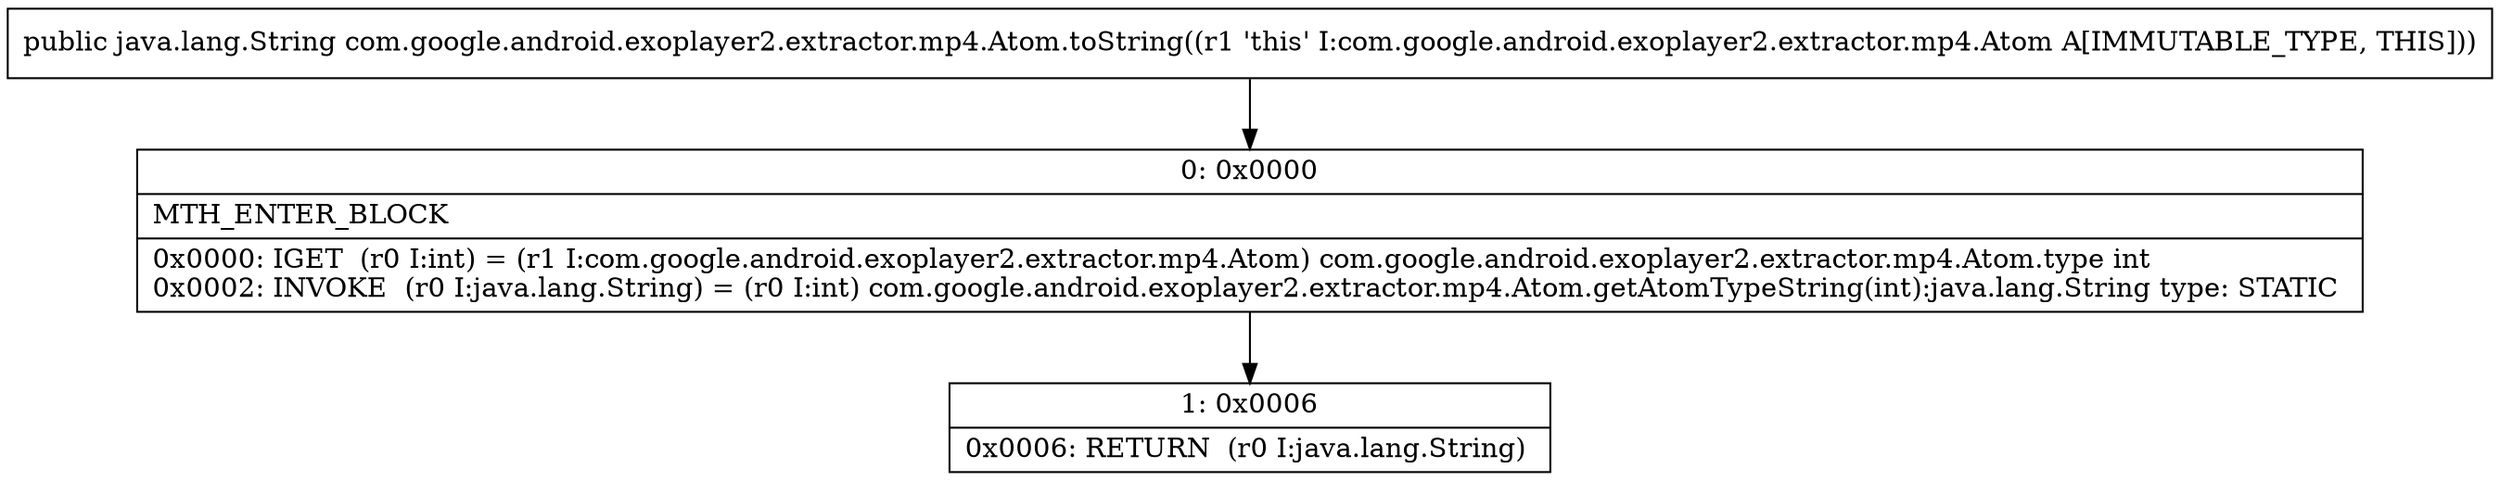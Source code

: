digraph "CFG forcom.google.android.exoplayer2.extractor.mp4.Atom.toString()Ljava\/lang\/String;" {
Node_0 [shape=record,label="{0\:\ 0x0000|MTH_ENTER_BLOCK\l|0x0000: IGET  (r0 I:int) = (r1 I:com.google.android.exoplayer2.extractor.mp4.Atom) com.google.android.exoplayer2.extractor.mp4.Atom.type int \l0x0002: INVOKE  (r0 I:java.lang.String) = (r0 I:int) com.google.android.exoplayer2.extractor.mp4.Atom.getAtomTypeString(int):java.lang.String type: STATIC \l}"];
Node_1 [shape=record,label="{1\:\ 0x0006|0x0006: RETURN  (r0 I:java.lang.String) \l}"];
MethodNode[shape=record,label="{public java.lang.String com.google.android.exoplayer2.extractor.mp4.Atom.toString((r1 'this' I:com.google.android.exoplayer2.extractor.mp4.Atom A[IMMUTABLE_TYPE, THIS])) }"];
MethodNode -> Node_0;
Node_0 -> Node_1;
}

